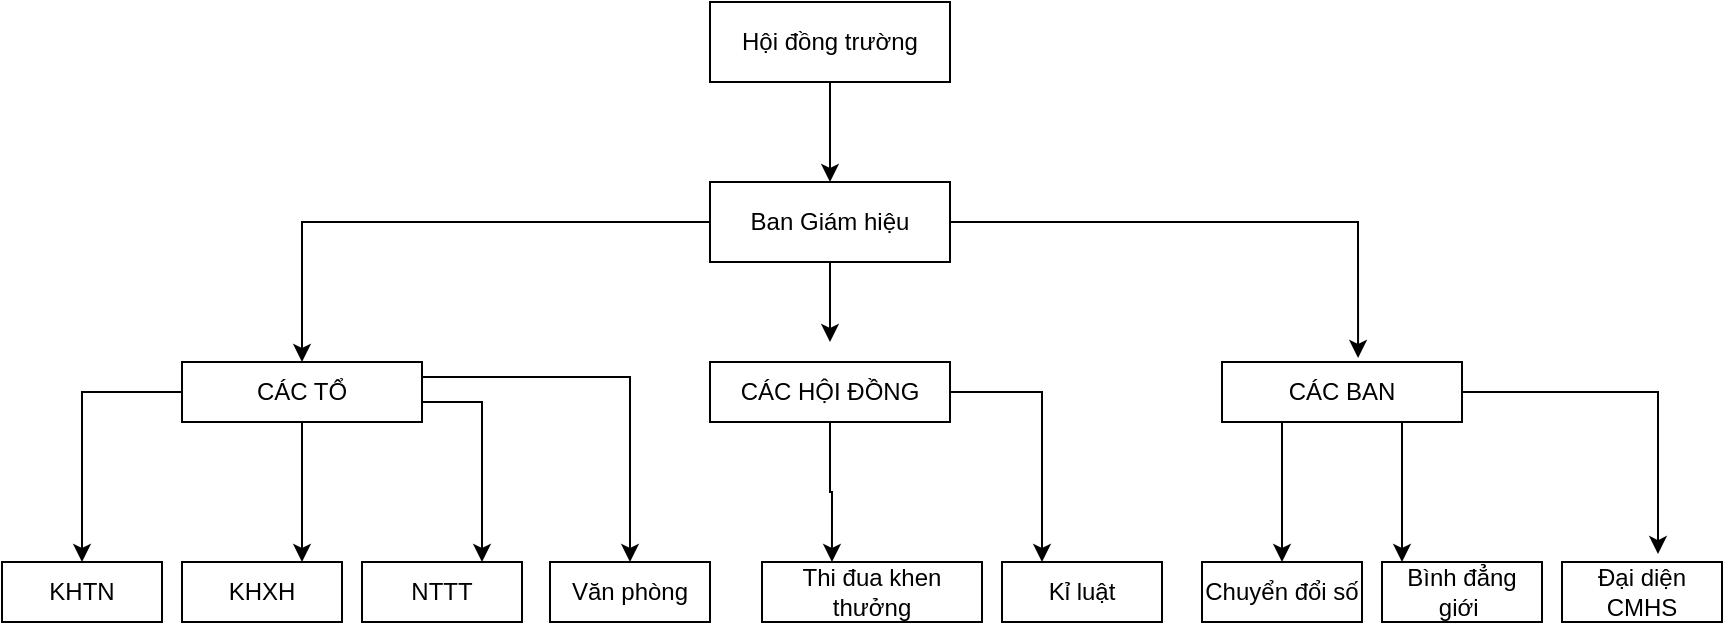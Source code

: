 <mxfile version="24.7.12">
  <diagram name="Page-1" id="a5oUDinlxtzg2lyxMqoc">
    <mxGraphModel dx="1434" dy="827" grid="1" gridSize="10" guides="1" tooltips="1" connect="1" arrows="1" fold="1" page="1" pageScale="1" pageWidth="827" pageHeight="1169" math="0" shadow="0">
      <root>
        <mxCell id="0" />
        <mxCell id="1" parent="0" />
        <mxCell id="Cfhr9sOupIrR1O6kekob-1" value="KHTN" style="rounded=0;whiteSpace=wrap;html=1;" vertex="1" parent="1">
          <mxGeometry y="430" width="80" height="30" as="geometry" />
        </mxCell>
        <mxCell id="Cfhr9sOupIrR1O6kekob-21" style="edgeStyle=orthogonalEdgeStyle;rounded=0;orthogonalLoop=1;jettySize=auto;html=1;entryX=0.5;entryY=0;entryDx=0;entryDy=0;" edge="1" parent="1" source="Cfhr9sOupIrR1O6kekob-4" target="Cfhr9sOupIrR1O6kekob-1">
          <mxGeometry relative="1" as="geometry" />
        </mxCell>
        <mxCell id="Cfhr9sOupIrR1O6kekob-22" style="edgeStyle=orthogonalEdgeStyle;rounded=0;orthogonalLoop=1;jettySize=auto;html=1;exitX=1;exitY=0.5;exitDx=0;exitDy=0;entryX=0.75;entryY=0;entryDx=0;entryDy=0;" edge="1" parent="1" source="Cfhr9sOupIrR1O6kekob-4" target="Cfhr9sOupIrR1O6kekob-10">
          <mxGeometry relative="1" as="geometry">
            <Array as="points">
              <mxPoint x="210" y="350" />
              <mxPoint x="240" y="350" />
            </Array>
          </mxGeometry>
        </mxCell>
        <mxCell id="Cfhr9sOupIrR1O6kekob-23" style="edgeStyle=orthogonalEdgeStyle;rounded=0;orthogonalLoop=1;jettySize=auto;html=1;exitX=0.5;exitY=1;exitDx=0;exitDy=0;entryX=0.75;entryY=0;entryDx=0;entryDy=0;" edge="1" parent="1" source="Cfhr9sOupIrR1O6kekob-4" target="Cfhr9sOupIrR1O6kekob-9">
          <mxGeometry relative="1" as="geometry" />
        </mxCell>
        <mxCell id="Cfhr9sOupIrR1O6kekob-31" style="edgeStyle=orthogonalEdgeStyle;rounded=0;orthogonalLoop=1;jettySize=auto;html=1;exitX=1;exitY=0.25;exitDx=0;exitDy=0;entryX=0.5;entryY=0;entryDx=0;entryDy=0;" edge="1" parent="1" source="Cfhr9sOupIrR1O6kekob-4" target="Cfhr9sOupIrR1O6kekob-11">
          <mxGeometry relative="1" as="geometry" />
        </mxCell>
        <mxCell id="Cfhr9sOupIrR1O6kekob-4" value="CÁC TỔ" style="rounded=0;whiteSpace=wrap;html=1;" vertex="1" parent="1">
          <mxGeometry x="90" y="330" width="120" height="30" as="geometry" />
        </mxCell>
        <mxCell id="Cfhr9sOupIrR1O6kekob-20" style="edgeStyle=orthogonalEdgeStyle;rounded=0;orthogonalLoop=1;jettySize=auto;html=1;exitX=0.5;exitY=1;exitDx=0;exitDy=0;entryX=0.5;entryY=0;entryDx=0;entryDy=0;" edge="1" parent="1" source="Cfhr9sOupIrR1O6kekob-5" target="Cfhr9sOupIrR1O6kekob-6">
          <mxGeometry relative="1" as="geometry" />
        </mxCell>
        <mxCell id="Cfhr9sOupIrR1O6kekob-5" value="Hội đồng trường" style="rounded=0;whiteSpace=wrap;html=1;" vertex="1" parent="1">
          <mxGeometry x="354" y="150" width="120" height="40" as="geometry" />
        </mxCell>
        <mxCell id="Cfhr9sOupIrR1O6kekob-17" style="edgeStyle=orthogonalEdgeStyle;rounded=0;orthogonalLoop=1;jettySize=auto;html=1;entryX=0.5;entryY=0;entryDx=0;entryDy=0;" edge="1" parent="1" source="Cfhr9sOupIrR1O6kekob-6" target="Cfhr9sOupIrR1O6kekob-4">
          <mxGeometry relative="1" as="geometry" />
        </mxCell>
        <mxCell id="Cfhr9sOupIrR1O6kekob-19" style="edgeStyle=orthogonalEdgeStyle;rounded=0;orthogonalLoop=1;jettySize=auto;html=1;exitX=0.5;exitY=1;exitDx=0;exitDy=0;" edge="1" parent="1" source="Cfhr9sOupIrR1O6kekob-6">
          <mxGeometry relative="1" as="geometry">
            <mxPoint x="414" y="320" as="targetPoint" />
          </mxGeometry>
        </mxCell>
        <mxCell id="Cfhr9sOupIrR1O6kekob-6" value="Ban Giám hiệu" style="rounded=0;whiteSpace=wrap;html=1;" vertex="1" parent="1">
          <mxGeometry x="354" y="240" width="120" height="40" as="geometry" />
        </mxCell>
        <mxCell id="Cfhr9sOupIrR1O6kekob-26" style="edgeStyle=orthogonalEdgeStyle;rounded=0;orthogonalLoop=1;jettySize=auto;html=1;entryX=0.25;entryY=0;entryDx=0;entryDy=0;" edge="1" parent="1" source="Cfhr9sOupIrR1O6kekob-8" target="Cfhr9sOupIrR1O6kekob-13">
          <mxGeometry relative="1" as="geometry" />
        </mxCell>
        <mxCell id="Cfhr9sOupIrR1O6kekob-8" value="CÁC HỘI ĐỒNG" style="rounded=0;whiteSpace=wrap;html=1;" vertex="1" parent="1">
          <mxGeometry x="354" y="330" width="120" height="30" as="geometry" />
        </mxCell>
        <mxCell id="Cfhr9sOupIrR1O6kekob-9" value="KHXH" style="rounded=0;whiteSpace=wrap;html=1;" vertex="1" parent="1">
          <mxGeometry x="90" y="430" width="80" height="30" as="geometry" />
        </mxCell>
        <mxCell id="Cfhr9sOupIrR1O6kekob-10" value="NTTT" style="rounded=0;whiteSpace=wrap;html=1;" vertex="1" parent="1">
          <mxGeometry x="180" y="430" width="80" height="30" as="geometry" />
        </mxCell>
        <mxCell id="Cfhr9sOupIrR1O6kekob-11" value="Văn phòng" style="rounded=0;whiteSpace=wrap;html=1;" vertex="1" parent="1">
          <mxGeometry x="274" y="430" width="80" height="30" as="geometry" />
        </mxCell>
        <mxCell id="Cfhr9sOupIrR1O6kekob-12" value="Thi đua khen thưởng" style="rounded=0;whiteSpace=wrap;html=1;" vertex="1" parent="1">
          <mxGeometry x="380" y="430" width="110" height="30" as="geometry" />
        </mxCell>
        <mxCell id="Cfhr9sOupIrR1O6kekob-13" value="Kỉ luật" style="rounded=0;whiteSpace=wrap;html=1;" vertex="1" parent="1">
          <mxGeometry x="500" y="430" width="80" height="30" as="geometry" />
        </mxCell>
        <mxCell id="Cfhr9sOupIrR1O6kekob-27" style="edgeStyle=orthogonalEdgeStyle;rounded=0;orthogonalLoop=1;jettySize=auto;html=1;exitX=0.25;exitY=1;exitDx=0;exitDy=0;entryX=0.5;entryY=0;entryDx=0;entryDy=0;" edge="1" parent="1" source="Cfhr9sOupIrR1O6kekob-14" target="Cfhr9sOupIrR1O6kekob-15">
          <mxGeometry relative="1" as="geometry" />
        </mxCell>
        <mxCell id="Cfhr9sOupIrR1O6kekob-14" value="CÁC BAN" style="rounded=0;whiteSpace=wrap;html=1;" vertex="1" parent="1">
          <mxGeometry x="610" y="330" width="120" height="30" as="geometry" />
        </mxCell>
        <mxCell id="Cfhr9sOupIrR1O6kekob-15" value="Chuyển đổi số" style="rounded=0;whiteSpace=wrap;html=1;" vertex="1" parent="1">
          <mxGeometry x="600" y="430" width="80" height="30" as="geometry" />
        </mxCell>
        <mxCell id="Cfhr9sOupIrR1O6kekob-16" value="Bình đẳng giới&amp;nbsp;" style="rounded=0;whiteSpace=wrap;html=1;" vertex="1" parent="1">
          <mxGeometry x="690" y="430" width="80" height="30" as="geometry" />
        </mxCell>
        <mxCell id="Cfhr9sOupIrR1O6kekob-18" style="edgeStyle=orthogonalEdgeStyle;rounded=0;orthogonalLoop=1;jettySize=auto;html=1;exitX=1;exitY=0.5;exitDx=0;exitDy=0;entryX=0.567;entryY=-0.067;entryDx=0;entryDy=0;entryPerimeter=0;" edge="1" parent="1" source="Cfhr9sOupIrR1O6kekob-6" target="Cfhr9sOupIrR1O6kekob-14">
          <mxGeometry relative="1" as="geometry" />
        </mxCell>
        <mxCell id="Cfhr9sOupIrR1O6kekob-25" style="edgeStyle=orthogonalEdgeStyle;rounded=0;orthogonalLoop=1;jettySize=auto;html=1;exitX=0.5;exitY=1;exitDx=0;exitDy=0;entryX=0.318;entryY=0;entryDx=0;entryDy=0;entryPerimeter=0;" edge="1" parent="1" source="Cfhr9sOupIrR1O6kekob-8" target="Cfhr9sOupIrR1O6kekob-12">
          <mxGeometry relative="1" as="geometry" />
        </mxCell>
        <mxCell id="Cfhr9sOupIrR1O6kekob-28" style="edgeStyle=orthogonalEdgeStyle;rounded=0;orthogonalLoop=1;jettySize=auto;html=1;exitX=0.75;exitY=1;exitDx=0;exitDy=0;" edge="1" parent="1" source="Cfhr9sOupIrR1O6kekob-14">
          <mxGeometry relative="1" as="geometry">
            <mxPoint x="700" y="430" as="targetPoint" />
            <Array as="points">
              <mxPoint x="700" y="390" />
              <mxPoint x="700" y="390" />
            </Array>
          </mxGeometry>
        </mxCell>
        <mxCell id="Cfhr9sOupIrR1O6kekob-29" value="Đại diện CMHS" style="rounded=0;whiteSpace=wrap;html=1;" vertex="1" parent="1">
          <mxGeometry x="780" y="430" width="80" height="30" as="geometry" />
        </mxCell>
        <mxCell id="Cfhr9sOupIrR1O6kekob-30" style="edgeStyle=orthogonalEdgeStyle;rounded=0;orthogonalLoop=1;jettySize=auto;html=1;exitX=1;exitY=0.5;exitDx=0;exitDy=0;entryX=0.6;entryY=-0.133;entryDx=0;entryDy=0;entryPerimeter=0;" edge="1" parent="1" source="Cfhr9sOupIrR1O6kekob-14" target="Cfhr9sOupIrR1O6kekob-29">
          <mxGeometry relative="1" as="geometry" />
        </mxCell>
      </root>
    </mxGraphModel>
  </diagram>
</mxfile>
